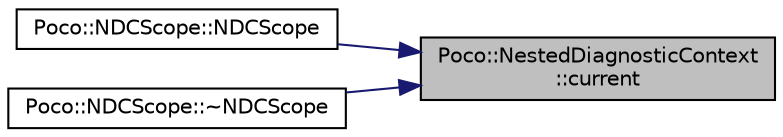 digraph "Poco::NestedDiagnosticContext::current"
{
 // LATEX_PDF_SIZE
  edge [fontname="Helvetica",fontsize="10",labelfontname="Helvetica",labelfontsize="10"];
  node [fontname="Helvetica",fontsize="10",shape=record];
  rankdir="RL";
  Node1 [label="Poco::NestedDiagnosticContext\l::current",height=0.2,width=0.4,color="black", fillcolor="grey75", style="filled", fontcolor="black",tooltip="Clears the NDC stack."];
  Node1 -> Node2 [dir="back",color="midnightblue",fontsize="10",style="solid"];
  Node2 [label="Poco::NDCScope::NDCScope",height=0.2,width=0.4,color="black", fillcolor="white", style="filled",URL="$classPoco_1_1NDCScope.html#aa0ebf6e018ebdbcd33785ea8df6fa463",tooltip=" "];
  Node1 -> Node3 [dir="back",color="midnightblue",fontsize="10",style="solid"];
  Node3 [label="Poco::NDCScope::~NDCScope",height=0.2,width=0.4,color="black", fillcolor="white", style="filled",URL="$classPoco_1_1NDCScope.html#a4475f79ec18c04c5391054579afc8430",tooltip="Pushes a context on the stack."];
}
